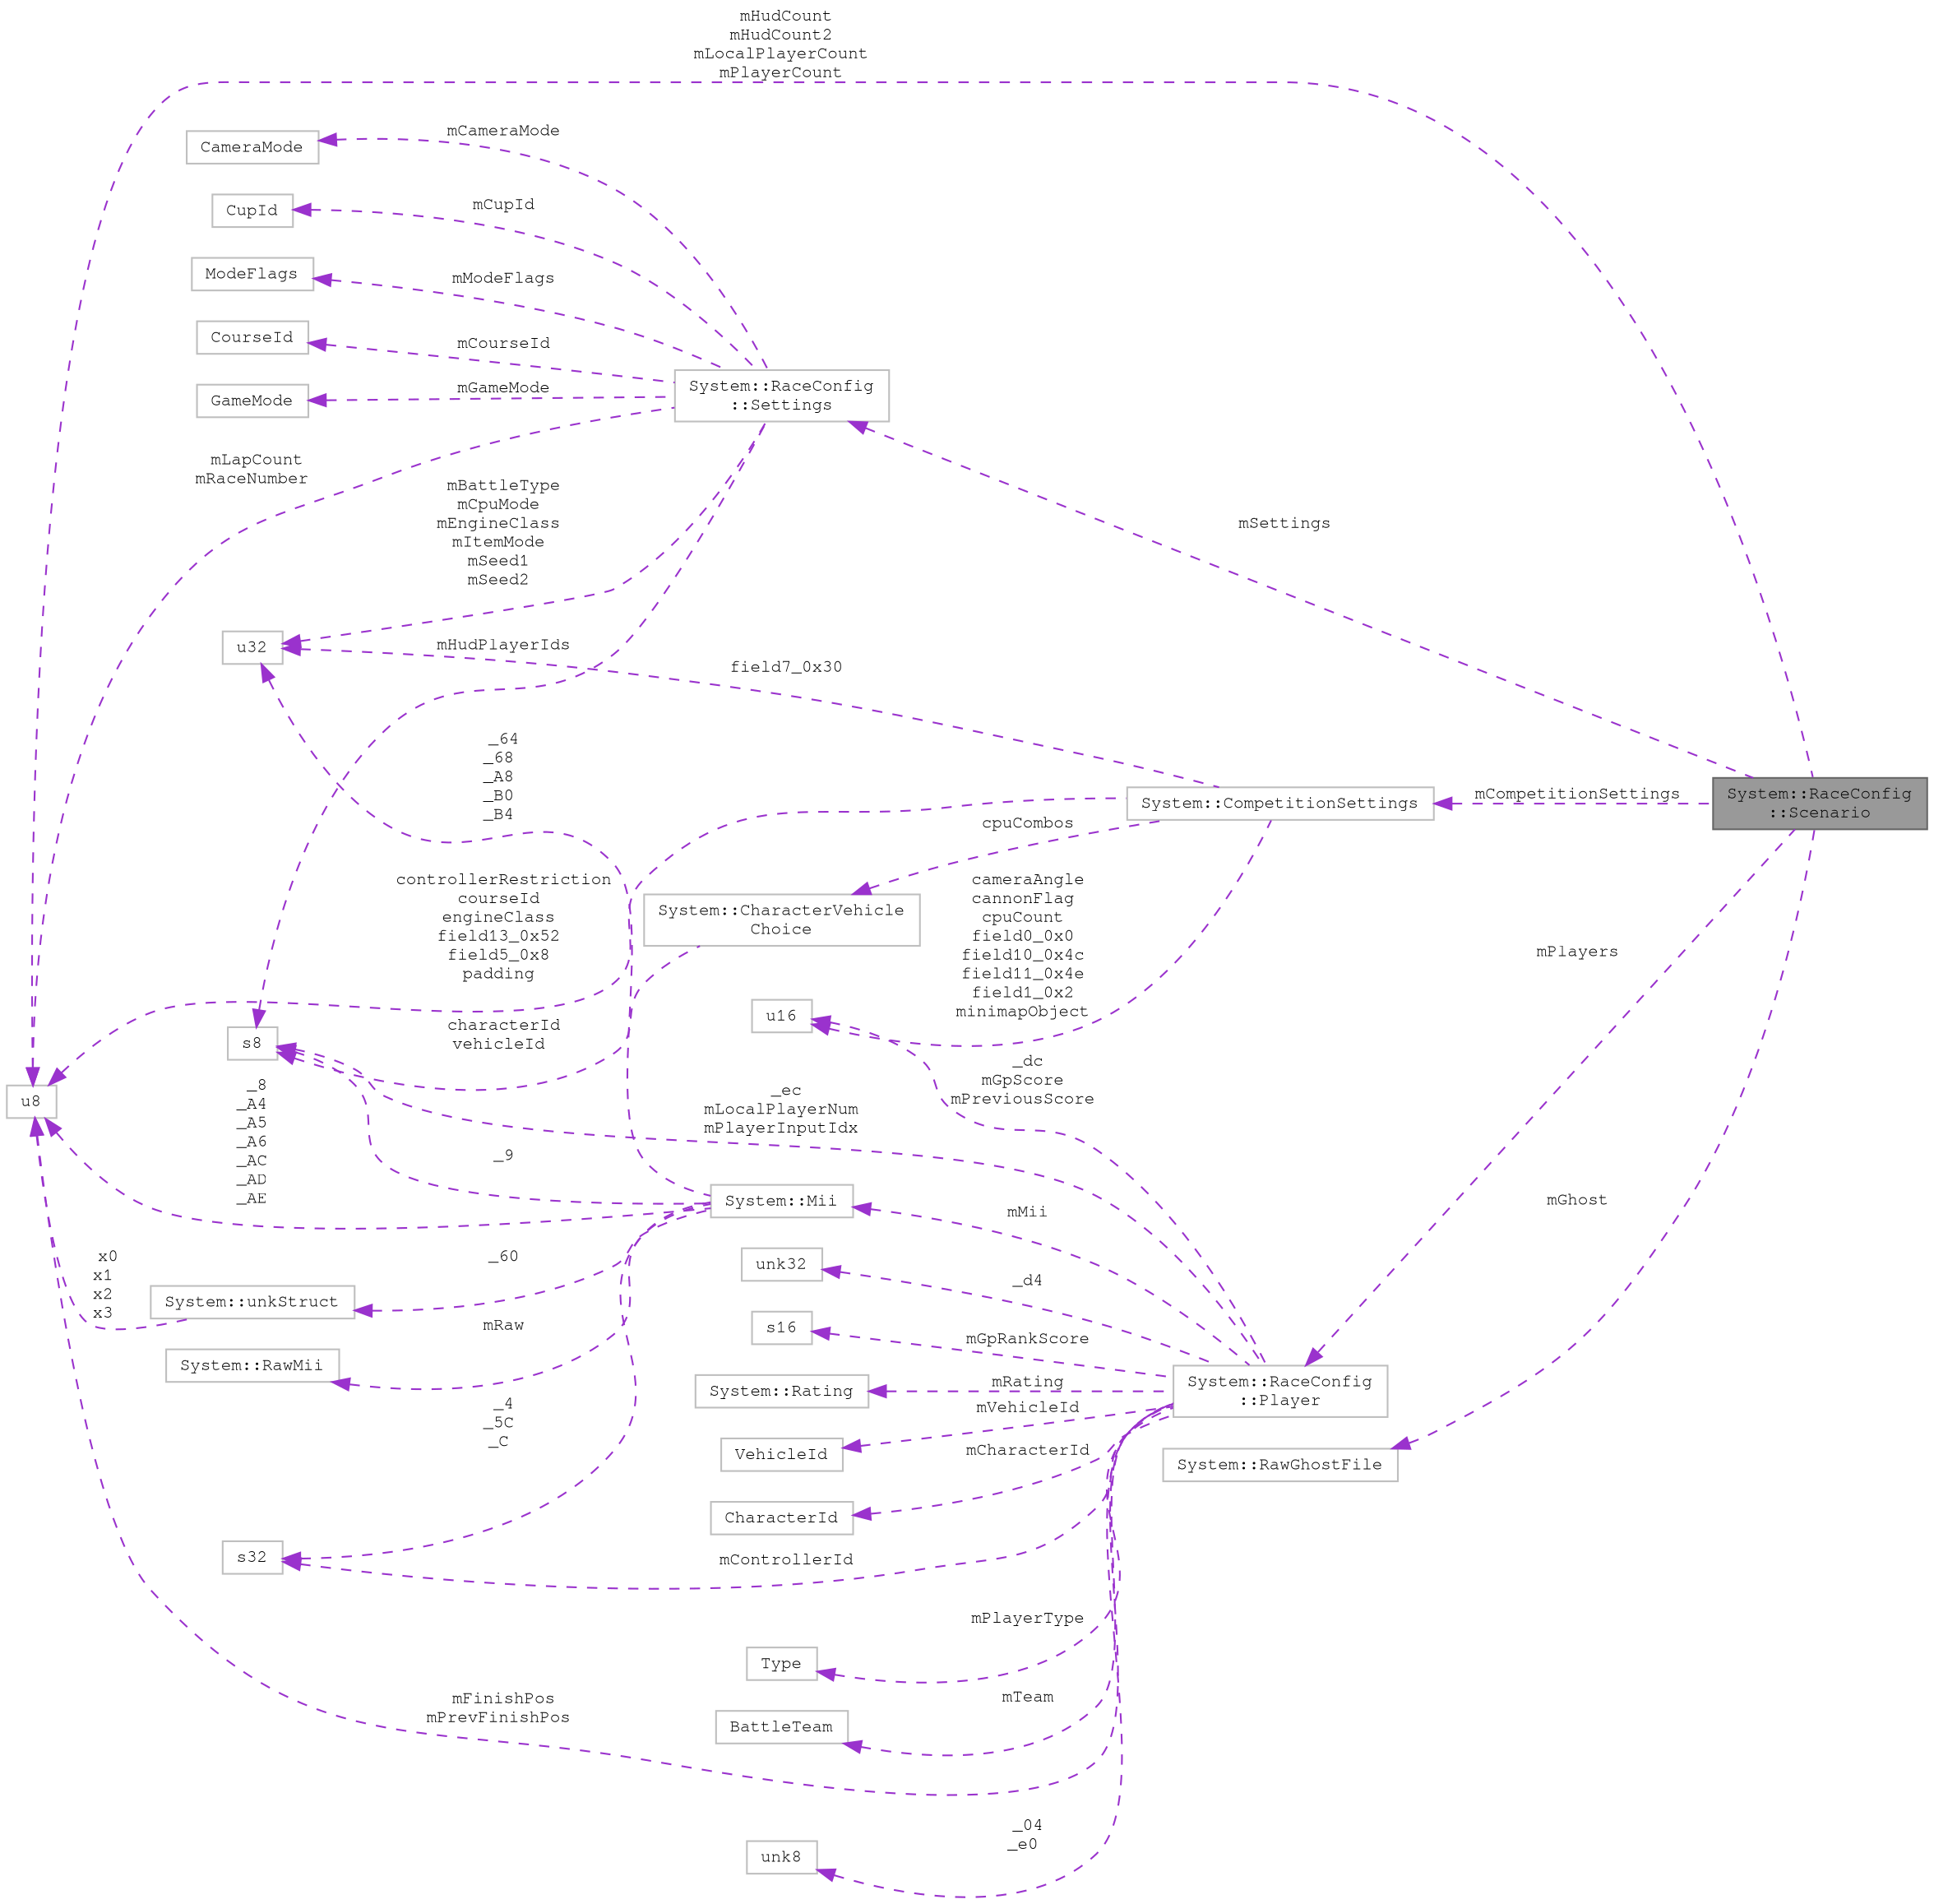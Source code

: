digraph "System::RaceConfig::Scenario"
{
 // LATEX_PDF_SIZE
  bgcolor="transparent";
  edge [fontname=FreeMono,fontsize=10,labelfontname=FreeMono,labelfontsize=10];
  node [fontname=FreeMono,fontsize=10,shape=box,height=0.2,width=0.4];
  rankdir="LR";
  Node1 [label="System::RaceConfig\l::Scenario",height=0.2,width=0.4,color="gray40", fillcolor="grey60", style="filled", fontcolor="black",tooltip=" "];
  Node2 -> Node1 [dir="back",color="darkorchid3",style="dashed",label=" mHudCount\nmHudCount2\nmLocalPlayerCount\nmPlayerCount" ];
  Node2 [label="u8",height=0.2,width=0.4,color="grey75", fillcolor="white", style="filled",tooltip=" "];
  Node3 -> Node1 [dir="back",color="darkorchid3",style="dashed",label=" mPlayers" ];
  Node3 [label="System::RaceConfig\l::Player",height=0.2,width=0.4,color="grey75", fillcolor="white", style="filled",URL="$class_system_1_1_race_config_1_1_player.html",tooltip=" "];
  Node4 -> Node3 [dir="back",color="darkorchid3",style="dashed",label=" _04\n_e0" ];
  Node4 [label="unk8",height=0.2,width=0.4,color="grey75", fillcolor="white", style="filled",tooltip=" "];
  Node5 -> Node3 [dir="back",color="darkorchid3",style="dashed",label=" _ec\nmLocalPlayerNum\nmPlayerInputIdx" ];
  Node5 [label="s8",height=0.2,width=0.4,color="grey75", fillcolor="white", style="filled",tooltip=" "];
  Node6 -> Node3 [dir="back",color="darkorchid3",style="dashed",label=" mVehicleId" ];
  Node6 [label="VehicleId",height=0.2,width=0.4,color="grey75", fillcolor="white", style="filled",tooltip=" "];
  Node7 -> Node3 [dir="back",color="darkorchid3",style="dashed",label=" mCharacterId" ];
  Node7 [label="CharacterId",height=0.2,width=0.4,color="grey75", fillcolor="white", style="filled",tooltip=" "];
  Node8 -> Node3 [dir="back",color="darkorchid3",style="dashed",label=" mPlayerType" ];
  Node8 [label="Type",height=0.2,width=0.4,color="grey75", fillcolor="white", style="filled",tooltip=" "];
  Node9 -> Node3 [dir="back",color="darkorchid3",style="dashed",label=" mMii" ];
  Node9 [label="System::Mii",height=0.2,width=0.4,color="grey75", fillcolor="white", style="filled",URL="$class_system_1_1_mii.html",tooltip=" "];
  Node10 -> Node9 [dir="back",color="darkorchid3",style="dashed",label=" _4\n_5C\n_C" ];
  Node10 [label="s32",height=0.2,width=0.4,color="grey75", fillcolor="white", style="filled",tooltip=" "];
  Node2 -> Node9 [dir="back",color="darkorchid3",style="dashed",label=" _8\n_A4\n_A5\n_A6\n_AC\n_AD\n_AE" ];
  Node5 -> Node9 [dir="back",color="darkorchid3",style="dashed",label=" _9" ];
  Node11 -> Node9 [dir="back",color="darkorchid3",style="dashed",label=" mRaw" ];
  Node11 [label="System::RawMii",height=0.2,width=0.4,color="grey75", fillcolor="white", style="filled",URL="$class_system_1_1_raw_mii.html",tooltip=" "];
  Node12 -> Node9 [dir="back",color="darkorchid3",style="dashed",label=" _60" ];
  Node12 [label="System::unkStruct",height=0.2,width=0.4,color="grey75", fillcolor="white", style="filled",URL="$struct_system_1_1unk_struct.html",tooltip=" "];
  Node2 -> Node12 [dir="back",color="darkorchid3",style="dashed",label=" x0\nx1\nx2\nx3" ];
  Node13 -> Node9 [dir="back",color="darkorchid3",style="dashed",label=" _64\n_68\n_A8\n_B0\n_B4" ];
  Node13 [label="u32",height=0.2,width=0.4,color="grey75", fillcolor="white", style="filled",tooltip=" "];
  Node14 -> Node3 [dir="back",color="darkorchid3",style="dashed",label=" mTeam" ];
  Node14 [label="BattleTeam",height=0.2,width=0.4,color="grey75", fillcolor="white", style="filled",tooltip=" "];
  Node10 -> Node3 [dir="back",color="darkorchid3",style="dashed",label=" mControllerId" ];
  Node15 -> Node3 [dir="back",color="darkorchid3",style="dashed",label=" _d4" ];
  Node15 [label="unk32",height=0.2,width=0.4,color="grey75", fillcolor="white", style="filled",tooltip=" "];
  Node16 -> Node3 [dir="back",color="darkorchid3",style="dashed",label=" _dc\nmGpScore\nmPreviousScore" ];
  Node16 [label="u16",height=0.2,width=0.4,color="grey75", fillcolor="white", style="filled",URL="$classu16.html",tooltip=" "];
  Node17 -> Node3 [dir="back",color="darkorchid3",style="dashed",label=" mGpRankScore" ];
  Node17 [label="s16",height=0.2,width=0.4,color="grey75", fillcolor="white", style="filled",tooltip=" "];
  Node2 -> Node3 [dir="back",color="darkorchid3",style="dashed",label=" mFinishPos\nmPrevFinishPos" ];
  Node18 -> Node3 [dir="back",color="darkorchid3",style="dashed",label=" mRating" ];
  Node18 [label="System::Rating",height=0.2,width=0.4,color="grey75", fillcolor="white", style="filled",URL="$class_system_1_1_rating.html",tooltip=" "];
  Node19 -> Node1 [dir="back",color="darkorchid3",style="dashed",label=" mSettings" ];
  Node19 [label="System::RaceConfig\l::Settings",height=0.2,width=0.4,color="grey75", fillcolor="white", style="filled",URL="$struct_system_1_1_race_config_1_1_settings.html",tooltip=" "];
  Node20 -> Node19 [dir="back",color="darkorchid3",style="dashed",label=" mCourseId" ];
  Node20 [label="CourseId",height=0.2,width=0.4,color="grey75", fillcolor="white", style="filled",tooltip=" "];
  Node13 -> Node19 [dir="back",color="darkorchid3",style="dashed",label=" mBattleType\nmCpuMode\nmEngineClass\nmItemMode\nmSeed1\nmSeed2" ];
  Node21 -> Node19 [dir="back",color="darkorchid3",style="dashed",label=" mGameMode" ];
  Node21 [label="GameMode",height=0.2,width=0.4,color="grey75", fillcolor="white", style="filled",tooltip=" "];
  Node22 -> Node19 [dir="back",color="darkorchid3",style="dashed",label=" mCameraMode" ];
  Node22 [label="CameraMode",height=0.2,width=0.4,color="grey75", fillcolor="white", style="filled",tooltip=" "];
  Node5 -> Node19 [dir="back",color="darkorchid3",style="dashed",label=" mHudPlayerIds" ];
  Node23 -> Node19 [dir="back",color="darkorchid3",style="dashed",label=" mCupId" ];
  Node23 [label="CupId",height=0.2,width=0.4,color="grey75", fillcolor="white", style="filled",tooltip=" "];
  Node2 -> Node19 [dir="back",color="darkorchid3",style="dashed",label=" mLapCount\nmRaceNumber" ];
  Node24 -> Node19 [dir="back",color="darkorchid3",style="dashed",label=" mModeFlags" ];
  Node24 [label="ModeFlags",height=0.2,width=0.4,color="grey75", fillcolor="white", style="filled",tooltip=" "];
  Node25 -> Node1 [dir="back",color="darkorchid3",style="dashed",label=" mCompetitionSettings" ];
  Node25 [label="System::CompetitionSettings",height=0.2,width=0.4,color="grey75", fillcolor="white", style="filled",URL="$struct_system_1_1_competition_settings.html",tooltip=" "];
  Node16 -> Node25 [dir="back",color="darkorchid3",style="dashed",label=" cameraAngle\ncannonFlag\ncpuCount\nfield0_0x0\nfield10_0x4c\nfield11_0x4e\nfield1_0x2\nminimapObject" ];
  Node2 -> Node25 [dir="back",color="darkorchid3",style="dashed",label=" controllerRestriction\ncourseId\nengineClass\nfield13_0x52\nfield5_0x8\npadding" ];
  Node13 -> Node25 [dir="back",color="darkorchid3",style="dashed",label=" field7_0x30" ];
  Node26 -> Node25 [dir="back",color="darkorchid3",style="dashed",label=" cpuCombos" ];
  Node26 [label="System::CharacterVehicle\lChoice",height=0.2,width=0.4,color="grey75", fillcolor="white", style="filled",URL="$struct_system_1_1_character_vehicle_choice.html",tooltip=" "];
  Node5 -> Node26 [dir="back",color="darkorchid3",style="dashed",label=" characterId\nvehicleId" ];
  Node27 -> Node1 [dir="back",color="darkorchid3",style="dashed",label=" mGhost" ];
  Node27 [label="System::RawGhostFile",height=0.2,width=0.4,color="grey75", fillcolor="white", style="filled",URL="$struct_system_1_1_raw_ghost_file.html",tooltip=" "];
}

